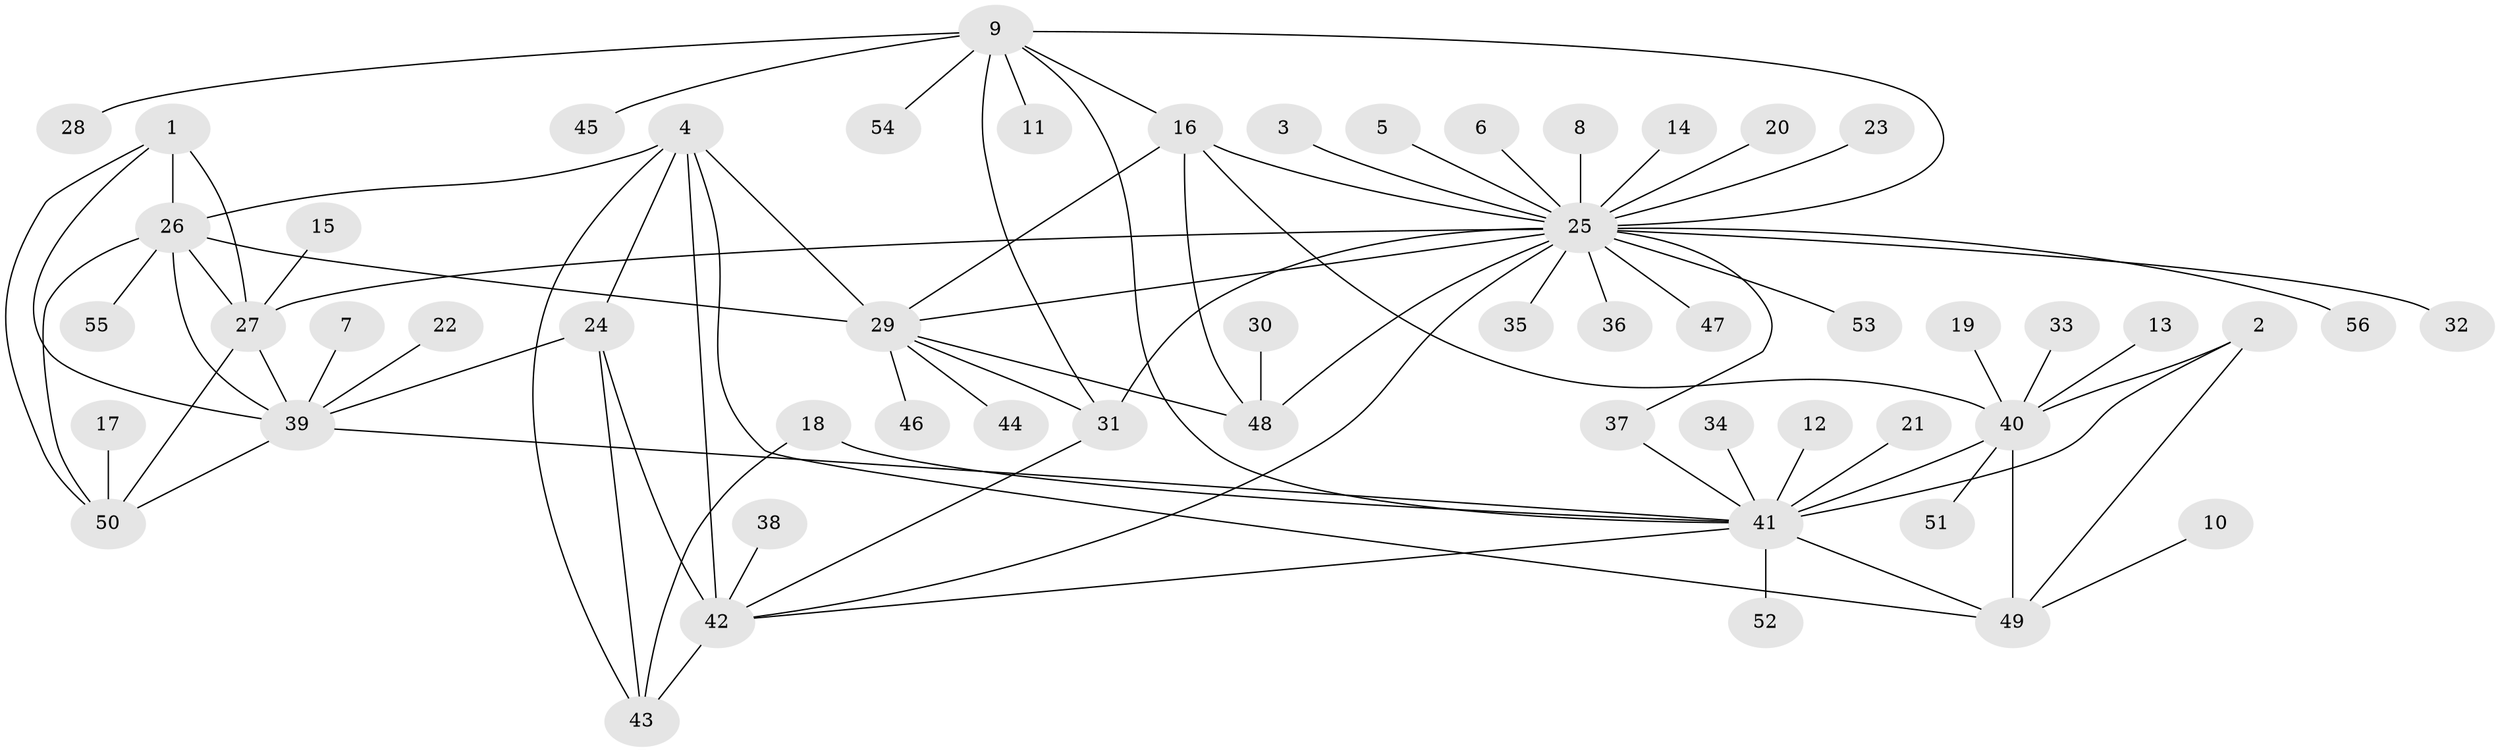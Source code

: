 // original degree distribution, {9: 0.018018018018018018, 6: 0.02702702702702703, 16: 0.009009009009009009, 5: 0.02702702702702703, 7: 0.04504504504504504, 10: 0.018018018018018018, 12: 0.009009009009009009, 8: 0.036036036036036036, 4: 0.018018018018018018, 11: 0.009009009009009009, 15: 0.009009009009009009, 1: 0.5945945945945946, 2: 0.16216216216216217, 3: 0.018018018018018018}
// Generated by graph-tools (version 1.1) at 2025/26/03/09/25 03:26:48]
// undirected, 56 vertices, 84 edges
graph export_dot {
graph [start="1"]
  node [color=gray90,style=filled];
  1;
  2;
  3;
  4;
  5;
  6;
  7;
  8;
  9;
  10;
  11;
  12;
  13;
  14;
  15;
  16;
  17;
  18;
  19;
  20;
  21;
  22;
  23;
  24;
  25;
  26;
  27;
  28;
  29;
  30;
  31;
  32;
  33;
  34;
  35;
  36;
  37;
  38;
  39;
  40;
  41;
  42;
  43;
  44;
  45;
  46;
  47;
  48;
  49;
  50;
  51;
  52;
  53;
  54;
  55;
  56;
  1 -- 26 [weight=1.0];
  1 -- 27 [weight=1.0];
  1 -- 39 [weight=1.0];
  1 -- 50 [weight=1.0];
  2 -- 40 [weight=2.0];
  2 -- 41 [weight=1.0];
  2 -- 49 [weight=1.0];
  3 -- 25 [weight=1.0];
  4 -- 24 [weight=1.0];
  4 -- 26 [weight=1.0];
  4 -- 29 [weight=1.0];
  4 -- 42 [weight=2.0];
  4 -- 43 [weight=1.0];
  4 -- 49 [weight=1.0];
  5 -- 25 [weight=1.0];
  6 -- 25 [weight=1.0];
  7 -- 39 [weight=1.0];
  8 -- 25 [weight=1.0];
  9 -- 11 [weight=1.0];
  9 -- 16 [weight=1.0];
  9 -- 25 [weight=3.0];
  9 -- 28 [weight=1.0];
  9 -- 31 [weight=3.0];
  9 -- 41 [weight=1.0];
  9 -- 45 [weight=1.0];
  9 -- 54 [weight=1.0];
  10 -- 49 [weight=1.0];
  12 -- 41 [weight=1.0];
  13 -- 40 [weight=1.0];
  14 -- 25 [weight=1.0];
  15 -- 27 [weight=1.0];
  16 -- 25 [weight=2.0];
  16 -- 29 [weight=2.0];
  16 -- 40 [weight=1.0];
  16 -- 48 [weight=2.0];
  17 -- 50 [weight=1.0];
  18 -- 41 [weight=1.0];
  18 -- 43 [weight=1.0];
  19 -- 40 [weight=1.0];
  20 -- 25 [weight=1.0];
  21 -- 41 [weight=1.0];
  22 -- 39 [weight=1.0];
  23 -- 25 [weight=1.0];
  24 -- 39 [weight=1.0];
  24 -- 42 [weight=2.0];
  24 -- 43 [weight=1.0];
  25 -- 27 [weight=1.0];
  25 -- 29 [weight=2.0];
  25 -- 31 [weight=1.0];
  25 -- 32 [weight=1.0];
  25 -- 35 [weight=1.0];
  25 -- 36 [weight=1.0];
  25 -- 37 [weight=1.0];
  25 -- 42 [weight=1.0];
  25 -- 47 [weight=1.0];
  25 -- 48 [weight=1.0];
  25 -- 53 [weight=1.0];
  25 -- 56 [weight=1.0];
  26 -- 27 [weight=1.0];
  26 -- 29 [weight=1.0];
  26 -- 39 [weight=1.0];
  26 -- 50 [weight=1.0];
  26 -- 55 [weight=1.0];
  27 -- 39 [weight=1.0];
  27 -- 50 [weight=1.0];
  29 -- 31 [weight=1.0];
  29 -- 44 [weight=1.0];
  29 -- 46 [weight=1.0];
  29 -- 48 [weight=1.0];
  30 -- 48 [weight=1.0];
  31 -- 42 [weight=1.0];
  33 -- 40 [weight=1.0];
  34 -- 41 [weight=1.0];
  37 -- 41 [weight=1.0];
  38 -- 42 [weight=1.0];
  39 -- 41 [weight=1.0];
  39 -- 50 [weight=1.0];
  40 -- 41 [weight=2.0];
  40 -- 49 [weight=2.0];
  40 -- 51 [weight=1.0];
  41 -- 42 [weight=1.0];
  41 -- 49 [weight=1.0];
  41 -- 52 [weight=1.0];
  42 -- 43 [weight=2.0];
}
